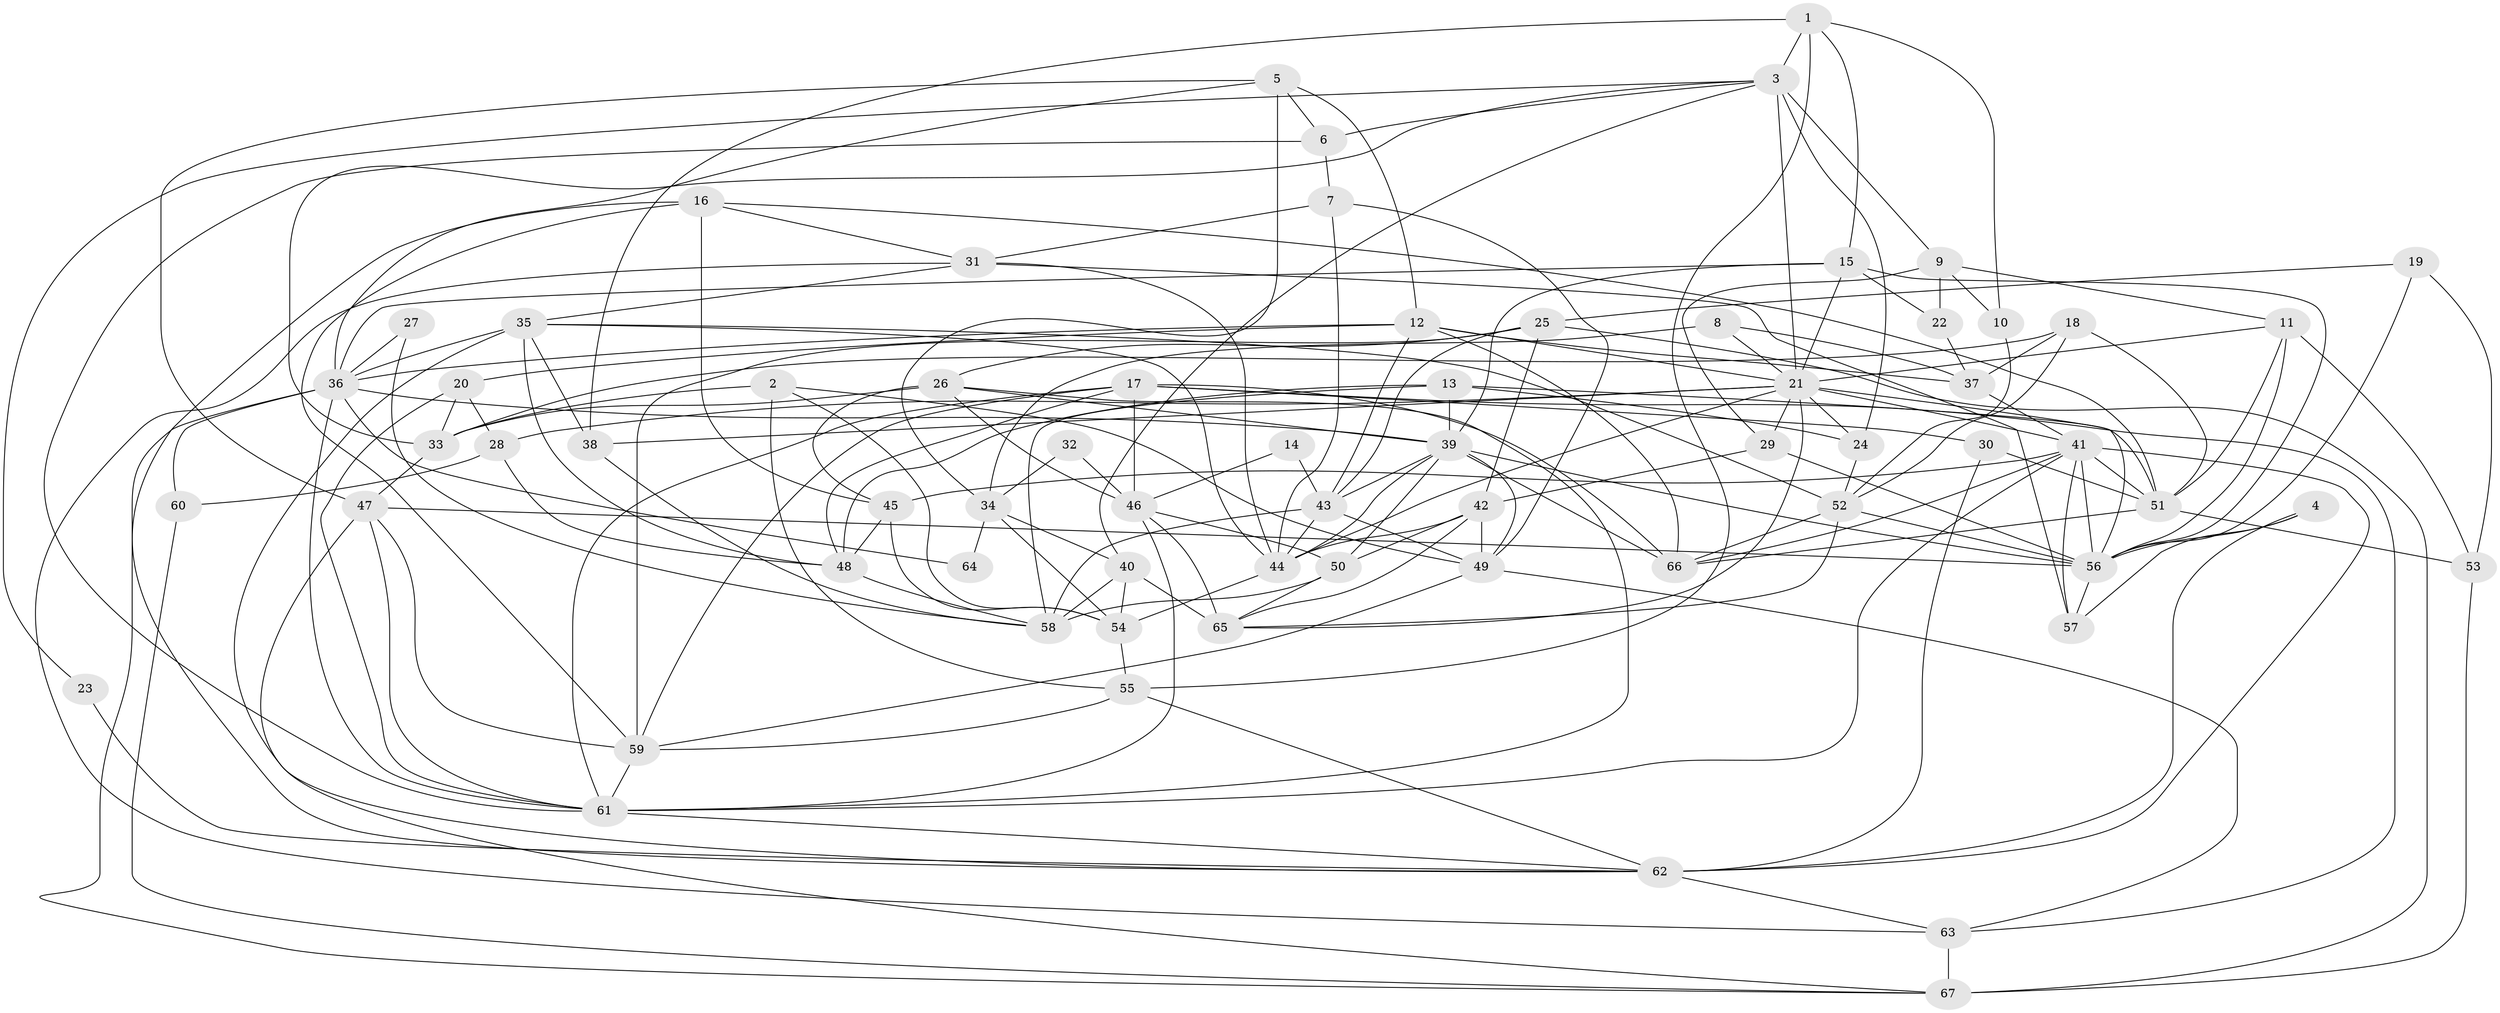 // original degree distribution, {6: 0.10526315789473684, 4: 0.22556390977443608, 5: 0.15037593984962405, 3: 0.3308270676691729, 2: 0.12030075187969924, 7: 0.06015037593984962, 8: 0.007518796992481203}
// Generated by graph-tools (version 1.1) at 2025/50/03/09/25 03:50:10]
// undirected, 67 vertices, 186 edges
graph export_dot {
graph [start="1"]
  node [color=gray90,style=filled];
  1;
  2;
  3;
  4;
  5;
  6;
  7;
  8;
  9;
  10;
  11;
  12;
  13;
  14;
  15;
  16;
  17;
  18;
  19;
  20;
  21;
  22;
  23;
  24;
  25;
  26;
  27;
  28;
  29;
  30;
  31;
  32;
  33;
  34;
  35;
  36;
  37;
  38;
  39;
  40;
  41;
  42;
  43;
  44;
  45;
  46;
  47;
  48;
  49;
  50;
  51;
  52;
  53;
  54;
  55;
  56;
  57;
  58;
  59;
  60;
  61;
  62;
  63;
  64;
  65;
  66;
  67;
  1 -- 3 [weight=2.0];
  1 -- 10 [weight=1.0];
  1 -- 15 [weight=1.0];
  1 -- 38 [weight=1.0];
  1 -- 55 [weight=1.0];
  2 -- 33 [weight=1.0];
  2 -- 49 [weight=1.0];
  2 -- 54 [weight=1.0];
  2 -- 55 [weight=1.0];
  3 -- 6 [weight=1.0];
  3 -- 9 [weight=1.0];
  3 -- 21 [weight=1.0];
  3 -- 23 [weight=1.0];
  3 -- 24 [weight=2.0];
  3 -- 33 [weight=1.0];
  3 -- 40 [weight=1.0];
  4 -- 56 [weight=1.0];
  4 -- 57 [weight=1.0];
  4 -- 62 [weight=1.0];
  5 -- 6 [weight=1.0];
  5 -- 12 [weight=1.0];
  5 -- 34 [weight=1.0];
  5 -- 36 [weight=1.0];
  5 -- 47 [weight=1.0];
  6 -- 7 [weight=1.0];
  6 -- 61 [weight=1.0];
  7 -- 31 [weight=1.0];
  7 -- 44 [weight=1.0];
  7 -- 49 [weight=1.0];
  8 -- 21 [weight=1.0];
  8 -- 34 [weight=1.0];
  8 -- 37 [weight=1.0];
  9 -- 10 [weight=1.0];
  9 -- 11 [weight=1.0];
  9 -- 22 [weight=1.0];
  9 -- 29 [weight=1.0];
  10 -- 52 [weight=1.0];
  11 -- 21 [weight=1.0];
  11 -- 51 [weight=1.0];
  11 -- 53 [weight=1.0];
  11 -- 56 [weight=1.0];
  12 -- 20 [weight=1.0];
  12 -- 21 [weight=1.0];
  12 -- 36 [weight=1.0];
  12 -- 37 [weight=1.0];
  12 -- 43 [weight=1.0];
  12 -- 66 [weight=1.0];
  13 -- 24 [weight=1.0];
  13 -- 39 [weight=1.0];
  13 -- 48 [weight=1.0];
  13 -- 51 [weight=1.0];
  13 -- 58 [weight=1.0];
  14 -- 43 [weight=1.0];
  14 -- 46 [weight=1.0];
  15 -- 21 [weight=1.0];
  15 -- 22 [weight=1.0];
  15 -- 36 [weight=1.0];
  15 -- 39 [weight=1.0];
  15 -- 56 [weight=1.0];
  16 -- 31 [weight=1.0];
  16 -- 45 [weight=1.0];
  16 -- 51 [weight=1.0];
  16 -- 59 [weight=1.0];
  16 -- 62 [weight=1.0];
  17 -- 30 [weight=1.0];
  17 -- 46 [weight=1.0];
  17 -- 48 [weight=1.0];
  17 -- 59 [weight=1.0];
  17 -- 61 [weight=1.0];
  17 -- 63 [weight=1.0];
  17 -- 66 [weight=1.0];
  18 -- 33 [weight=1.0];
  18 -- 37 [weight=1.0];
  18 -- 51 [weight=1.0];
  18 -- 52 [weight=1.0];
  19 -- 25 [weight=1.0];
  19 -- 53 [weight=1.0];
  19 -- 56 [weight=1.0];
  20 -- 28 [weight=1.0];
  20 -- 33 [weight=1.0];
  20 -- 61 [weight=1.0];
  21 -- 24 [weight=1.0];
  21 -- 28 [weight=1.0];
  21 -- 29 [weight=1.0];
  21 -- 38 [weight=1.0];
  21 -- 41 [weight=1.0];
  21 -- 44 [weight=1.0];
  21 -- 56 [weight=1.0];
  21 -- 65 [weight=1.0];
  22 -- 37 [weight=1.0];
  23 -- 62 [weight=1.0];
  24 -- 52 [weight=1.0];
  25 -- 26 [weight=1.0];
  25 -- 42 [weight=1.0];
  25 -- 43 [weight=1.0];
  25 -- 59 [weight=2.0];
  25 -- 67 [weight=1.0];
  26 -- 33 [weight=1.0];
  26 -- 39 [weight=1.0];
  26 -- 45 [weight=1.0];
  26 -- 46 [weight=1.0];
  26 -- 61 [weight=1.0];
  27 -- 36 [weight=1.0];
  27 -- 58 [weight=1.0];
  28 -- 48 [weight=1.0];
  28 -- 60 [weight=1.0];
  29 -- 42 [weight=1.0];
  29 -- 56 [weight=1.0];
  30 -- 51 [weight=2.0];
  30 -- 62 [weight=1.0];
  31 -- 35 [weight=1.0];
  31 -- 44 [weight=1.0];
  31 -- 57 [weight=1.0];
  31 -- 63 [weight=1.0];
  32 -- 34 [weight=1.0];
  32 -- 46 [weight=1.0];
  33 -- 47 [weight=1.0];
  34 -- 40 [weight=1.0];
  34 -- 54 [weight=1.0];
  34 -- 64 [weight=1.0];
  35 -- 36 [weight=2.0];
  35 -- 38 [weight=1.0];
  35 -- 44 [weight=1.0];
  35 -- 48 [weight=1.0];
  35 -- 52 [weight=1.0];
  35 -- 62 [weight=1.0];
  36 -- 39 [weight=1.0];
  36 -- 60 [weight=1.0];
  36 -- 61 [weight=1.0];
  36 -- 64 [weight=1.0];
  36 -- 67 [weight=1.0];
  37 -- 41 [weight=1.0];
  38 -- 58 [weight=1.0];
  39 -- 43 [weight=1.0];
  39 -- 44 [weight=1.0];
  39 -- 49 [weight=1.0];
  39 -- 50 [weight=1.0];
  39 -- 56 [weight=1.0];
  39 -- 66 [weight=1.0];
  40 -- 54 [weight=1.0];
  40 -- 58 [weight=1.0];
  40 -- 65 [weight=1.0];
  41 -- 45 [weight=1.0];
  41 -- 51 [weight=1.0];
  41 -- 56 [weight=1.0];
  41 -- 57 [weight=1.0];
  41 -- 61 [weight=1.0];
  41 -- 62 [weight=1.0];
  41 -- 66 [weight=1.0];
  42 -- 44 [weight=1.0];
  42 -- 49 [weight=1.0];
  42 -- 50 [weight=1.0];
  42 -- 65 [weight=1.0];
  43 -- 44 [weight=1.0];
  43 -- 49 [weight=1.0];
  43 -- 58 [weight=1.0];
  44 -- 54 [weight=1.0];
  45 -- 48 [weight=1.0];
  45 -- 54 [weight=1.0];
  46 -- 50 [weight=1.0];
  46 -- 61 [weight=1.0];
  46 -- 65 [weight=1.0];
  47 -- 56 [weight=1.0];
  47 -- 59 [weight=1.0];
  47 -- 61 [weight=1.0];
  47 -- 67 [weight=1.0];
  48 -- 58 [weight=1.0];
  49 -- 59 [weight=1.0];
  49 -- 63 [weight=1.0];
  50 -- 58 [weight=1.0];
  50 -- 65 [weight=1.0];
  51 -- 53 [weight=1.0];
  51 -- 66 [weight=1.0];
  52 -- 56 [weight=1.0];
  52 -- 65 [weight=1.0];
  52 -- 66 [weight=1.0];
  53 -- 67 [weight=2.0];
  54 -- 55 [weight=1.0];
  55 -- 59 [weight=1.0];
  55 -- 62 [weight=1.0];
  56 -- 57 [weight=1.0];
  59 -- 61 [weight=1.0];
  60 -- 67 [weight=1.0];
  61 -- 62 [weight=1.0];
  62 -- 63 [weight=1.0];
  63 -- 67 [weight=2.0];
}
